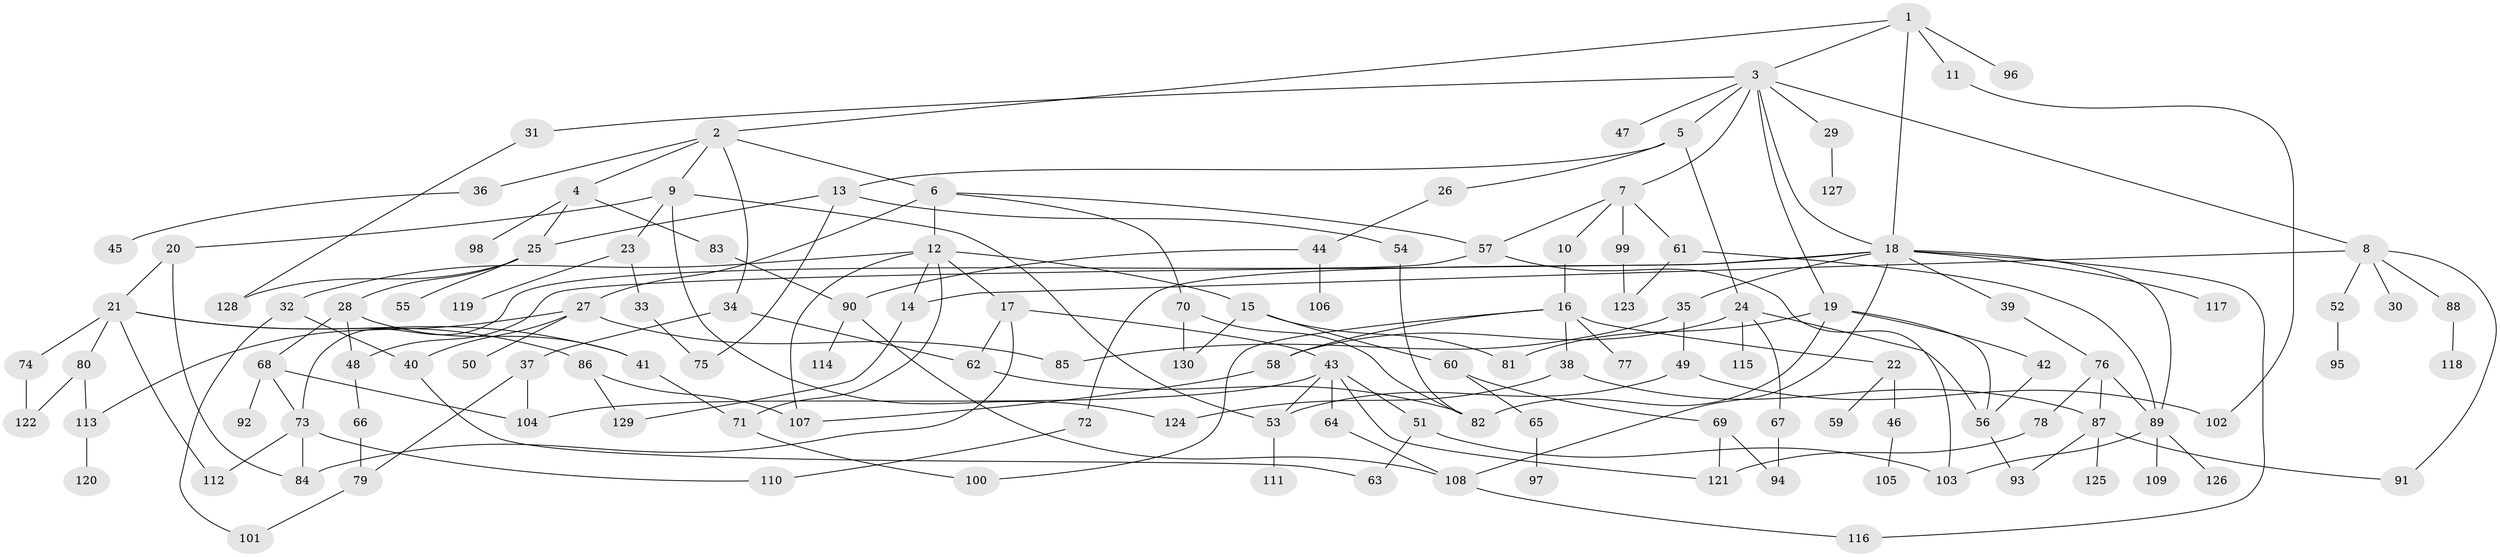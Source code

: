 // coarse degree distribution, {5: 0.0989010989010989, 8: 0.02197802197802198, 13: 0.01098901098901099, 6: 0.04395604395604396, 2: 0.2857142857142857, 4: 0.0989010989010989, 9: 0.01098901098901099, 7: 0.04395604395604396, 3: 0.16483516483516483, 1: 0.21978021978021978}
// Generated by graph-tools (version 1.1) at 2025/51/02/27/25 19:51:39]
// undirected, 130 vertices, 184 edges
graph export_dot {
graph [start="1"]
  node [color=gray90,style=filled];
  1;
  2;
  3;
  4;
  5;
  6;
  7;
  8;
  9;
  10;
  11;
  12;
  13;
  14;
  15;
  16;
  17;
  18;
  19;
  20;
  21;
  22;
  23;
  24;
  25;
  26;
  27;
  28;
  29;
  30;
  31;
  32;
  33;
  34;
  35;
  36;
  37;
  38;
  39;
  40;
  41;
  42;
  43;
  44;
  45;
  46;
  47;
  48;
  49;
  50;
  51;
  52;
  53;
  54;
  55;
  56;
  57;
  58;
  59;
  60;
  61;
  62;
  63;
  64;
  65;
  66;
  67;
  68;
  69;
  70;
  71;
  72;
  73;
  74;
  75;
  76;
  77;
  78;
  79;
  80;
  81;
  82;
  83;
  84;
  85;
  86;
  87;
  88;
  89;
  90;
  91;
  92;
  93;
  94;
  95;
  96;
  97;
  98;
  99;
  100;
  101;
  102;
  103;
  104;
  105;
  106;
  107;
  108;
  109;
  110;
  111;
  112;
  113;
  114;
  115;
  116;
  117;
  118;
  119;
  120;
  121;
  122;
  123;
  124;
  125;
  126;
  127;
  128;
  129;
  130;
  1 -- 2;
  1 -- 3;
  1 -- 11;
  1 -- 18;
  1 -- 96;
  2 -- 4;
  2 -- 6;
  2 -- 9;
  2 -- 34;
  2 -- 36;
  3 -- 5;
  3 -- 7;
  3 -- 8;
  3 -- 19;
  3 -- 29;
  3 -- 31;
  3 -- 47;
  3 -- 18;
  4 -- 25;
  4 -- 83;
  4 -- 98;
  5 -- 13;
  5 -- 24;
  5 -- 26;
  6 -- 12;
  6 -- 27;
  6 -- 70;
  6 -- 57;
  7 -- 10;
  7 -- 57;
  7 -- 61;
  7 -- 99;
  8 -- 30;
  8 -- 52;
  8 -- 88;
  8 -- 91;
  8 -- 14;
  9 -- 20;
  9 -- 23;
  9 -- 53;
  9 -- 124;
  10 -- 16;
  11 -- 102;
  12 -- 14;
  12 -- 15;
  12 -- 17;
  12 -- 32;
  12 -- 71;
  12 -- 107;
  13 -- 54;
  13 -- 25;
  13 -- 75;
  14 -- 129;
  15 -- 60;
  15 -- 81;
  15 -- 130;
  16 -- 22;
  16 -- 38;
  16 -- 58;
  16 -- 77;
  16 -- 100;
  17 -- 43;
  17 -- 62;
  17 -- 84;
  18 -- 35;
  18 -- 39;
  18 -- 72;
  18 -- 117;
  18 -- 89;
  18 -- 108;
  18 -- 116;
  18 -- 48;
  19 -- 42;
  19 -- 56;
  19 -- 82;
  19 -- 81;
  20 -- 21;
  20 -- 84;
  21 -- 41;
  21 -- 74;
  21 -- 80;
  21 -- 86;
  21 -- 112;
  22 -- 46;
  22 -- 59;
  23 -- 33;
  23 -- 119;
  24 -- 67;
  24 -- 115;
  24 -- 56;
  24 -- 58;
  25 -- 28;
  25 -- 55;
  25 -- 128;
  26 -- 44;
  27 -- 40;
  27 -- 50;
  27 -- 85;
  27 -- 113;
  28 -- 48;
  28 -- 68;
  28 -- 41;
  29 -- 127;
  31 -- 128;
  32 -- 101;
  32 -- 40;
  33 -- 75;
  34 -- 37;
  34 -- 62;
  35 -- 49;
  35 -- 85;
  36 -- 45;
  37 -- 79;
  37 -- 104;
  38 -- 87;
  38 -- 124;
  39 -- 76;
  40 -- 63;
  41 -- 71;
  42 -- 56;
  43 -- 51;
  43 -- 64;
  43 -- 104;
  43 -- 121;
  43 -- 53;
  44 -- 90;
  44 -- 106;
  46 -- 105;
  48 -- 66;
  49 -- 53;
  49 -- 102;
  51 -- 63;
  51 -- 103;
  52 -- 95;
  53 -- 111;
  54 -- 82;
  56 -- 93;
  57 -- 103;
  57 -- 73;
  58 -- 107;
  60 -- 65;
  60 -- 69;
  61 -- 89;
  61 -- 123;
  62 -- 82;
  64 -- 108;
  65 -- 97;
  66 -- 79;
  67 -- 94;
  68 -- 73;
  68 -- 92;
  68 -- 104;
  69 -- 94;
  69 -- 121;
  70 -- 82;
  70 -- 130;
  71 -- 100;
  72 -- 110;
  73 -- 112;
  73 -- 110;
  73 -- 84;
  74 -- 122;
  76 -- 78;
  76 -- 87;
  76 -- 89;
  78 -- 121;
  79 -- 101;
  80 -- 113;
  80 -- 122;
  83 -- 90;
  86 -- 107;
  86 -- 129;
  87 -- 93;
  87 -- 125;
  87 -- 91;
  88 -- 118;
  89 -- 109;
  89 -- 126;
  89 -- 103;
  90 -- 114;
  90 -- 108;
  99 -- 123;
  108 -- 116;
  113 -- 120;
}
